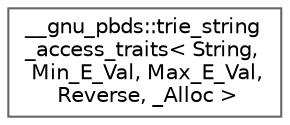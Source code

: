 digraph "Graphical Class Hierarchy"
{
 // LATEX_PDF_SIZE
  bgcolor="transparent";
  edge [fontname=Helvetica,fontsize=10,labelfontname=Helvetica,labelfontsize=10];
  node [fontname=Helvetica,fontsize=10,shape=box,height=0.2,width=0.4];
  rankdir="LR";
  Node0 [id="Node000000",label="__gnu_pbds::trie_string\l_access_traits\< String,\l Min_E_Val, Max_E_Val,\l Reverse, _Alloc \>",height=0.2,width=0.4,color="grey40", fillcolor="white", style="filled",URL="$struct____gnu__pbds_1_1trie__string__access__traits.html",tooltip=" "];
}
